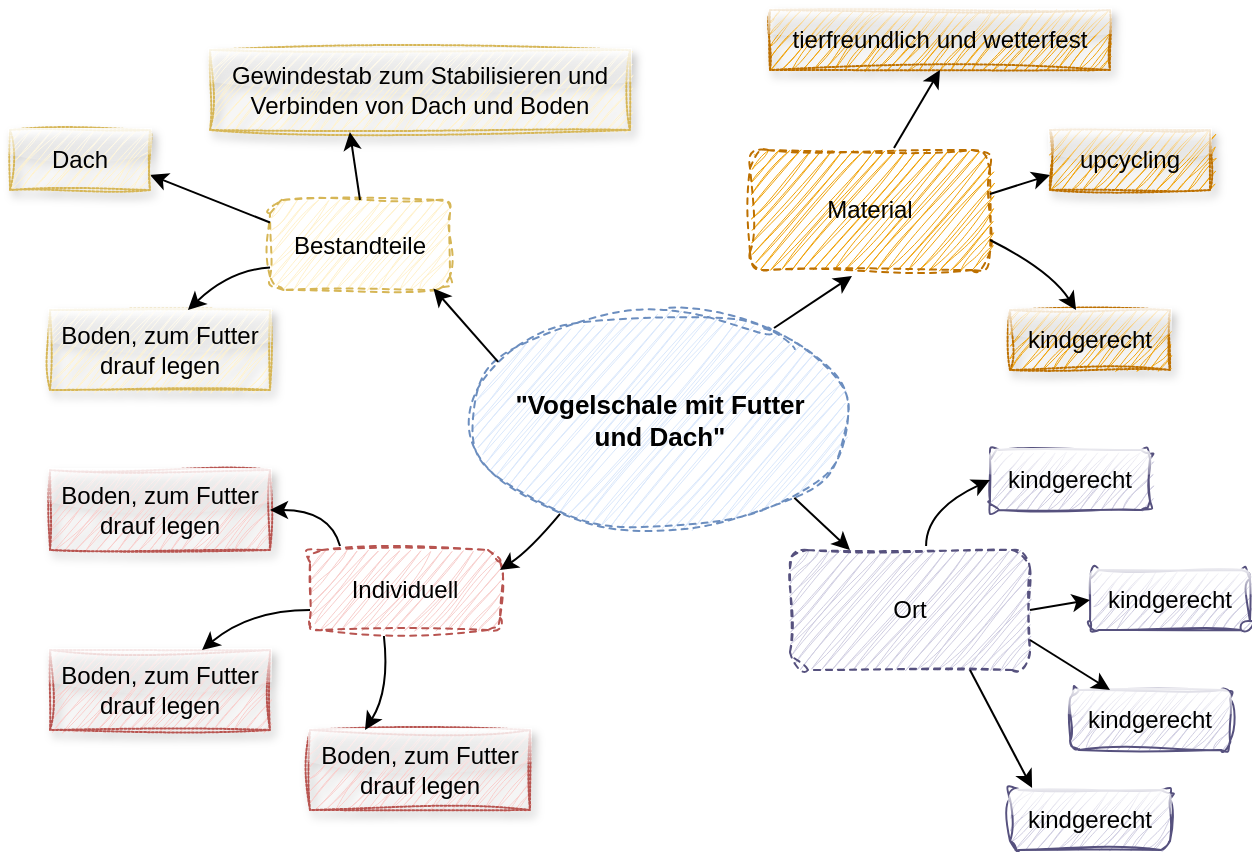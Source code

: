 <mxfile version="21.1.1" type="github">
  <diagram name="Seite-1" id="tYQB0XVTe4Oov56MOuD2">
    <mxGraphModel dx="1434" dy="867" grid="1" gridSize="10" guides="1" tooltips="1" connect="1" arrows="1" fold="1" page="1" pageScale="1" pageWidth="827" pageHeight="1169" background="none" math="0" shadow="0">
      <root>
        <mxCell id="0" />
        <mxCell id="1" parent="0" />
        <mxCell id="JZOsU5HDiyYxL2h2OOh9-1" value="&lt;b&gt;&lt;font style=&quot;font-size: 13px;&quot;&gt;&quot;Vogelschale mit Futter&lt;br&gt;und Dach&quot;&lt;/font&gt;&lt;/b&gt;" style="ellipse;whiteSpace=wrap;html=1;fillColor=#dae8fc;strokeColor=#6c8ebf;dashed=1;strokeWidth=1;sketch=1;curveFitting=1;jiggle=2;shadow=0;" vertex="1" parent="1">
          <mxGeometry x="310" y="270" width="190" height="110" as="geometry" />
        </mxCell>
        <mxCell id="JZOsU5HDiyYxL2h2OOh9-3" value="Bestandteile" style="rounded=1;whiteSpace=wrap;html=1;fillColor=#FFF2CC;strokeColor=#d6b656;dashed=1;strokeWidth=1;sketch=1;curveFitting=1;jiggle=2;shadow=0;" vertex="1" parent="1">
          <mxGeometry x="210" y="215" width="90" height="45" as="geometry" />
        </mxCell>
        <mxCell id="JZOsU5HDiyYxL2h2OOh9-4" value="" style="curved=1;endArrow=classic;html=1;rounded=0;entryX=0.908;entryY=0.983;entryDx=0;entryDy=0;entryPerimeter=0;exitX=0.074;exitY=0.236;exitDx=0;exitDy=0;exitPerimeter=0;" edge="1" parent="1" source="JZOsU5HDiyYxL2h2OOh9-1" target="JZOsU5HDiyYxL2h2OOh9-3">
          <mxGeometry width="50" height="50" relative="1" as="geometry">
            <mxPoint x="320" y="290" as="sourcePoint" />
            <mxPoint x="440" y="420" as="targetPoint" />
          </mxGeometry>
        </mxCell>
        <mxCell id="JZOsU5HDiyYxL2h2OOh9-6" value="Boden, zum Futter drauf legen" style="rounded=0;whiteSpace=wrap;html=1;fillColor=#FFF2CC;strokeColor=#d6b656;glass=1;sketch=1;curveFitting=1;jiggle=2;shadow=1;dashed=1;dashPattern=1 1;" vertex="1" parent="1">
          <mxGeometry x="100" y="270" width="110" height="40" as="geometry" />
        </mxCell>
        <mxCell id="JZOsU5HDiyYxL2h2OOh9-7" value="" style="curved=1;endArrow=classic;html=1;rounded=0;entryX=1;entryY=0.75;entryDx=0;entryDy=0;exitX=0;exitY=0.25;exitDx=0;exitDy=0;" edge="1" parent="1" source="JZOsU5HDiyYxL2h2OOh9-3" target="JZOsU5HDiyYxL2h2OOh9-12">
          <mxGeometry width="50" height="50" relative="1" as="geometry">
            <mxPoint x="189" y="200" as="sourcePoint" />
            <mxPoint x="150" y="210" as="targetPoint" />
          </mxGeometry>
        </mxCell>
        <mxCell id="JZOsU5HDiyYxL2h2OOh9-8" value="" style="curved=1;endArrow=classic;html=1;rounded=0;exitX=0;exitY=0.75;exitDx=0;exitDy=0;entryX=0.627;entryY=0;entryDx=0;entryDy=0;entryPerimeter=0;" edge="1" parent="1" source="JZOsU5HDiyYxL2h2OOh9-3" target="JZOsU5HDiyYxL2h2OOh9-6">
          <mxGeometry width="50" height="50" relative="1" as="geometry">
            <mxPoint x="190" y="175" as="sourcePoint" />
            <mxPoint x="145" y="250" as="targetPoint" />
            <Array as="points">
              <mxPoint x="190" y="250" />
            </Array>
          </mxGeometry>
        </mxCell>
        <mxCell id="JZOsU5HDiyYxL2h2OOh9-9" value="Gewindestab zum Stabilisieren und Verbinden von Dach und Boden" style="rounded=0;whiteSpace=wrap;html=1;fillColor=#fff2cc;strokeColor=#d6b656;dashed=1;strokeWidth=1;sketch=1;curveFitting=1;jiggle=2;shadow=1;glass=1;dashPattern=1 1;" vertex="1" parent="1">
          <mxGeometry x="180" y="140" width="210" height="40" as="geometry" />
        </mxCell>
        <mxCell id="JZOsU5HDiyYxL2h2OOh9-10" value="" style="curved=1;endArrow=classic;html=1;rounded=0;entryX=0.333;entryY=1.025;entryDx=0;entryDy=0;exitX=0.5;exitY=0;exitDx=0;exitDy=0;entryPerimeter=0;" edge="1" parent="1" source="JZOsU5HDiyYxL2h2OOh9-3" target="JZOsU5HDiyYxL2h2OOh9-9">
          <mxGeometry width="50" height="50" relative="1" as="geometry">
            <mxPoint x="200" y="220" as="sourcePoint" />
            <mxPoint x="150" y="180" as="targetPoint" />
            <Array as="points" />
          </mxGeometry>
        </mxCell>
        <mxCell id="JZOsU5HDiyYxL2h2OOh9-11" value="Material" style="rounded=1;whiteSpace=wrap;html=1;fillColor=#F0A30A;strokeColor=#BD7000;dashed=1;strokeWidth=1;sketch=1;curveFitting=1;jiggle=2;shadow=0;fontColor=#000000;" vertex="1" parent="1">
          <mxGeometry x="450" y="190" width="120" height="60" as="geometry" />
        </mxCell>
        <mxCell id="JZOsU5HDiyYxL2h2OOh9-12" value="Dach" style="rounded=0;whiteSpace=wrap;html=1;glass=1;sketch=1;curveFitting=1;jiggle=2;shadow=1;dashed=1;dashPattern=1 1;strokeColor=#d6b656;fillColor=#fff2cc;" vertex="1" parent="1">
          <mxGeometry x="80" y="180" width="70" height="30" as="geometry" />
        </mxCell>
        <mxCell id="JZOsU5HDiyYxL2h2OOh9-13" value="Individuell" style="rounded=1;whiteSpace=wrap;html=1;fillColor=#F8CECC;strokeColor=#B85450;dashed=1;strokeWidth=1;sketch=1;curveFitting=1;jiggle=2;shadow=0;" vertex="1" parent="1">
          <mxGeometry x="230" y="390" width="95" height="40" as="geometry" />
        </mxCell>
        <mxCell id="JZOsU5HDiyYxL2h2OOh9-14" value="Ort" style="rounded=1;whiteSpace=wrap;html=1;fillColor=#d0cee2;strokeColor=#56517e;dashed=1;strokeWidth=1;sketch=1;curveFitting=1;jiggle=2;shadow=0;" vertex="1" parent="1">
          <mxGeometry x="470" y="390" width="120" height="60" as="geometry" />
        </mxCell>
        <mxCell id="JZOsU5HDiyYxL2h2OOh9-15" value="tierfreundlich und wetterfest" style="rounded=0;whiteSpace=wrap;html=1;fillColor=#F0A30A;strokeColor=#BD7000;dashed=1;strokeWidth=1;sketch=1;curveFitting=1;jiggle=2;shadow=1;glass=1;dashPattern=1 1;" vertex="1" parent="1">
          <mxGeometry x="460" y="120" width="170" height="30" as="geometry" />
        </mxCell>
        <mxCell id="JZOsU5HDiyYxL2h2OOh9-16" value="upcycling" style="rounded=0;whiteSpace=wrap;html=1;fillColor=#F0A30A;strokeColor=#BD7000;dashed=1;strokeWidth=1;sketch=1;curveFitting=1;jiggle=2;shadow=1;glass=1;dashPattern=1 1;" vertex="1" parent="1">
          <mxGeometry x="600" y="180" width="80" height="30" as="geometry" />
        </mxCell>
        <mxCell id="JZOsU5HDiyYxL2h2OOh9-17" value="kindgerecht" style="rounded=0;whiteSpace=wrap;html=1;fillColor=#F0A30A;strokeColor=#BD7000;dashed=1;strokeWidth=1;sketch=1;curveFitting=1;jiggle=2;shadow=1;glass=1;dashPattern=1 1;" vertex="1" parent="1">
          <mxGeometry x="580" y="270" width="80" height="30" as="geometry" />
        </mxCell>
        <mxCell id="JZOsU5HDiyYxL2h2OOh9-20" value="" style="curved=1;endArrow=classic;html=1;rounded=0;entryX=0;entryY=0.75;entryDx=0;entryDy=0;exitX=1;exitY=0.367;exitDx=0;exitDy=0;exitPerimeter=0;" edge="1" parent="1" source="JZOsU5HDiyYxL2h2OOh9-11" target="JZOsU5HDiyYxL2h2OOh9-16">
          <mxGeometry width="50" height="50" relative="1" as="geometry">
            <mxPoint x="275" y="235" as="sourcePoint" />
            <mxPoint x="270" y="201" as="targetPoint" />
            <Array as="points" />
          </mxGeometry>
        </mxCell>
        <mxCell id="JZOsU5HDiyYxL2h2OOh9-21" value="" style="curved=1;endArrow=classic;html=1;rounded=0;entryX=0.413;entryY=0;entryDx=0;entryDy=0;exitX=1;exitY=0.75;exitDx=0;exitDy=0;entryPerimeter=0;" edge="1" parent="1" source="JZOsU5HDiyYxL2h2OOh9-11" target="JZOsU5HDiyYxL2h2OOh9-17">
          <mxGeometry width="50" height="50" relative="1" as="geometry">
            <mxPoint x="580" y="222" as="sourcePoint" />
            <mxPoint x="610" y="213" as="targetPoint" />
            <Array as="points">
              <mxPoint x="600" y="250" />
            </Array>
          </mxGeometry>
        </mxCell>
        <mxCell id="JZOsU5HDiyYxL2h2OOh9-22" value="" style="curved=1;endArrow=classic;html=1;rounded=0;entryX=0.5;entryY=1;entryDx=0;entryDy=0;exitX=0.6;exitY=-0.017;exitDx=0;exitDy=0;exitPerimeter=0;" edge="1" parent="1" source="JZOsU5HDiyYxL2h2OOh9-11" target="JZOsU5HDiyYxL2h2OOh9-15">
          <mxGeometry width="50" height="50" relative="1" as="geometry">
            <mxPoint x="580" y="222" as="sourcePoint" />
            <mxPoint x="610" y="213" as="targetPoint" />
            <Array as="points" />
          </mxGeometry>
        </mxCell>
        <mxCell id="JZOsU5HDiyYxL2h2OOh9-23" value="" style="curved=1;endArrow=classic;html=1;rounded=0;exitX=0.237;exitY=0.927;exitDx=0;exitDy=0;entryX=1;entryY=0.25;entryDx=0;entryDy=0;exitPerimeter=0;" edge="1" parent="1" source="JZOsU5HDiyYxL2h2OOh9-1" target="JZOsU5HDiyYxL2h2OOh9-13">
          <mxGeometry width="50" height="50" relative="1" as="geometry">
            <mxPoint x="220" y="259" as="sourcePoint" />
            <mxPoint x="179" y="280" as="targetPoint" />
            <Array as="points">
              <mxPoint x="340" y="390" />
            </Array>
          </mxGeometry>
        </mxCell>
        <mxCell id="JZOsU5HDiyYxL2h2OOh9-24" value="" style="curved=1;endArrow=classic;html=1;rounded=0;exitX=1;exitY=1;exitDx=0;exitDy=0;entryX=0.25;entryY=0;entryDx=0;entryDy=0;" edge="1" parent="1" source="JZOsU5HDiyYxL2h2OOh9-1" target="JZOsU5HDiyYxL2h2OOh9-14">
          <mxGeometry width="50" height="50" relative="1" as="geometry">
            <mxPoint x="365" y="382" as="sourcePoint" />
            <mxPoint x="325" y="430" as="targetPoint" />
          </mxGeometry>
        </mxCell>
        <mxCell id="JZOsU5HDiyYxL2h2OOh9-25" value="" style="curved=1;endArrow=classic;html=1;rounded=0;entryX=0.425;entryY=1.05;entryDx=0;entryDy=0;exitX=0.8;exitY=0.082;exitDx=0;exitDy=0;exitPerimeter=0;entryPerimeter=0;" edge="1" parent="1" source="JZOsU5HDiyYxL2h2OOh9-1" target="JZOsU5HDiyYxL2h2OOh9-11">
          <mxGeometry width="50" height="50" relative="1" as="geometry">
            <mxPoint x="532" y="199" as="sourcePoint" />
            <mxPoint x="555" y="160" as="targetPoint" />
            <Array as="points" />
          </mxGeometry>
        </mxCell>
        <mxCell id="JZOsU5HDiyYxL2h2OOh9-26" value="Boden, zum Futter drauf legen" style="rounded=0;whiteSpace=wrap;html=1;fillColor=#F8CECC;strokeColor=#B85450;glass=1;sketch=1;curveFitting=1;jiggle=2;shadow=1;dashed=1;dashPattern=1 1;" vertex="1" parent="1">
          <mxGeometry x="100" y="440" width="110" height="40" as="geometry" />
        </mxCell>
        <mxCell id="JZOsU5HDiyYxL2h2OOh9-27" value="Boden, zum Futter drauf legen" style="rounded=0;whiteSpace=wrap;html=1;fillColor=#F8CECC;strokeColor=#B85450;glass=1;sketch=1;curveFitting=1;jiggle=2;shadow=1;dashed=1;dashPattern=1 1;" vertex="1" parent="1">
          <mxGeometry x="100" y="350" width="110" height="40" as="geometry" />
        </mxCell>
        <mxCell id="JZOsU5HDiyYxL2h2OOh9-28" value="Boden, zum Futter drauf legen" style="rounded=0;whiteSpace=wrap;html=1;fillColor=#F8CECC;strokeColor=#B85450;glass=1;sketch=1;curveFitting=1;jiggle=2;shadow=1;dashed=1;dashPattern=1 1;" vertex="1" parent="1">
          <mxGeometry x="230" y="480" width="110" height="40" as="geometry" />
        </mxCell>
        <mxCell id="JZOsU5HDiyYxL2h2OOh9-29" value="kindgerecht" style="rounded=1;whiteSpace=wrap;html=1;fillColor=#d0cee2;strokeColor=#56517e;strokeWidth=1;sketch=1;curveFitting=1;jiggle=2;shadow=0;glass=1;" vertex="1" parent="1">
          <mxGeometry x="570" y="340" width="80" height="30" as="geometry" />
        </mxCell>
        <mxCell id="JZOsU5HDiyYxL2h2OOh9-30" value="kindgerecht" style="rounded=1;whiteSpace=wrap;html=1;fillColor=#d0cee2;strokeColor=#56517e;strokeWidth=1;sketch=1;curveFitting=1;jiggle=2;shadow=0;glass=1;" vertex="1" parent="1">
          <mxGeometry x="620" y="400" width="80" height="30" as="geometry" />
        </mxCell>
        <mxCell id="JZOsU5HDiyYxL2h2OOh9-31" value="kindgerecht" style="rounded=1;whiteSpace=wrap;html=1;fillColor=#d0cee2;strokeColor=#56517e;strokeWidth=1;sketch=1;curveFitting=1;jiggle=2;shadow=0;glass=1;" vertex="1" parent="1">
          <mxGeometry x="610" y="460" width="80" height="30" as="geometry" />
        </mxCell>
        <mxCell id="JZOsU5HDiyYxL2h2OOh9-32" value="kindgerecht" style="rounded=1;whiteSpace=wrap;html=1;fillColor=#d0cee2;strokeColor=#56517e;strokeWidth=1;sketch=1;curveFitting=1;jiggle=2;shadow=0;glass=1;" vertex="1" parent="1">
          <mxGeometry x="580" y="510" width="80" height="30" as="geometry" />
        </mxCell>
        <mxCell id="JZOsU5HDiyYxL2h2OOh9-35" value="" style="curved=1;endArrow=classic;html=1;rounded=0;exitX=0.567;exitY=-0.033;exitDx=0;exitDy=0;entryX=0;entryY=0.5;entryDx=0;entryDy=0;exitPerimeter=0;" edge="1" parent="1" source="JZOsU5HDiyYxL2h2OOh9-14" target="JZOsU5HDiyYxL2h2OOh9-29">
          <mxGeometry width="50" height="50" relative="1" as="geometry">
            <mxPoint x="482" y="374" as="sourcePoint" />
            <mxPoint x="510" y="400" as="targetPoint" />
            <Array as="points">
              <mxPoint x="538" y="370" />
            </Array>
          </mxGeometry>
        </mxCell>
        <mxCell id="JZOsU5HDiyYxL2h2OOh9-36" value="" style="curved=1;endArrow=classic;html=1;rounded=0;exitX=1;exitY=0.5;exitDx=0;exitDy=0;entryX=0;entryY=0.5;entryDx=0;entryDy=0;" edge="1" parent="1" source="JZOsU5HDiyYxL2h2OOh9-14" target="JZOsU5HDiyYxL2h2OOh9-30">
          <mxGeometry width="50" height="50" relative="1" as="geometry">
            <mxPoint x="548" y="398" as="sourcePoint" />
            <mxPoint x="580" y="365" as="targetPoint" />
            <Array as="points" />
          </mxGeometry>
        </mxCell>
        <mxCell id="JZOsU5HDiyYxL2h2OOh9-37" value="" style="curved=1;endArrow=classic;html=1;rounded=0;exitX=1;exitY=0.75;exitDx=0;exitDy=0;entryX=0.25;entryY=0;entryDx=0;entryDy=0;" edge="1" parent="1" source="JZOsU5HDiyYxL2h2OOh9-14" target="JZOsU5HDiyYxL2h2OOh9-31">
          <mxGeometry width="50" height="50" relative="1" as="geometry">
            <mxPoint x="600" y="430" as="sourcePoint" />
            <mxPoint x="630" y="425" as="targetPoint" />
            <Array as="points" />
          </mxGeometry>
        </mxCell>
        <mxCell id="JZOsU5HDiyYxL2h2OOh9-38" value="" style="curved=1;endArrow=classic;html=1;rounded=0;exitX=0.75;exitY=1;exitDx=0;exitDy=0;entryX=0.138;entryY=-0.033;entryDx=0;entryDy=0;entryPerimeter=0;" edge="1" parent="1" source="JZOsU5HDiyYxL2h2OOh9-14" target="JZOsU5HDiyYxL2h2OOh9-32">
          <mxGeometry width="50" height="50" relative="1" as="geometry">
            <mxPoint x="600" y="445" as="sourcePoint" />
            <mxPoint x="640" y="470" as="targetPoint" />
            <Array as="points" />
          </mxGeometry>
        </mxCell>
        <mxCell id="JZOsU5HDiyYxL2h2OOh9-39" value="" style="curved=1;endArrow=classic;html=1;rounded=0;exitX=0.389;exitY=1.075;exitDx=0;exitDy=0;exitPerimeter=0;entryX=0.25;entryY=0;entryDx=0;entryDy=0;" edge="1" parent="1" source="JZOsU5HDiyYxL2h2OOh9-13" target="JZOsU5HDiyYxL2h2OOh9-28">
          <mxGeometry width="50" height="50" relative="1" as="geometry">
            <mxPoint x="365" y="382" as="sourcePoint" />
            <mxPoint x="335" y="410" as="targetPoint" />
            <Array as="points">
              <mxPoint x="270" y="460" />
            </Array>
          </mxGeometry>
        </mxCell>
        <mxCell id="JZOsU5HDiyYxL2h2OOh9-40" value="" style="curved=1;endArrow=classic;html=1;rounded=0;exitX=0.158;exitY=-0.05;exitDx=0;exitDy=0;entryX=1;entryY=0.5;entryDx=0;entryDy=0;exitPerimeter=0;" edge="1" parent="1" source="JZOsU5HDiyYxL2h2OOh9-13" target="JZOsU5HDiyYxL2h2OOh9-27">
          <mxGeometry width="50" height="50" relative="1" as="geometry">
            <mxPoint x="365" y="382" as="sourcePoint" />
            <mxPoint x="335" y="410" as="targetPoint" />
            <Array as="points">
              <mxPoint x="240" y="370" />
            </Array>
          </mxGeometry>
        </mxCell>
        <mxCell id="JZOsU5HDiyYxL2h2OOh9-41" value="" style="curved=1;endArrow=classic;html=1;rounded=0;exitX=0;exitY=0.75;exitDx=0;exitDy=0;entryX=0.691;entryY=0;entryDx=0;entryDy=0;entryPerimeter=0;" edge="1" parent="1" source="JZOsU5HDiyYxL2h2OOh9-13" target="JZOsU5HDiyYxL2h2OOh9-26">
          <mxGeometry width="50" height="50" relative="1" as="geometry">
            <mxPoint x="255" y="398" as="sourcePoint" />
            <mxPoint x="220" y="380" as="targetPoint" />
            <Array as="points">
              <mxPoint x="200" y="420" />
            </Array>
          </mxGeometry>
        </mxCell>
      </root>
    </mxGraphModel>
  </diagram>
</mxfile>
